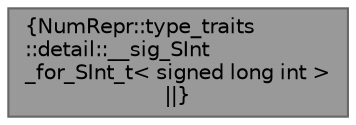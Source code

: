 digraph "NumRepr::type_traits::detail::__sig_SInt_for_SInt_t&lt; signed long int &gt;"
{
 // INTERACTIVE_SVG=YES
 // LATEX_PDF_SIZE
  bgcolor="transparent";
  edge [fontname=Helvetica,fontsize=10,labelfontname=Helvetica,labelfontsize=10];
  node [fontname=Helvetica,fontsize=10,shape=box,height=0.2,width=0.4];
  Node1 [label="{NumRepr::type_traits\l::detail::__sig_SInt\l_for_SInt_t\< signed long int \>\n||}",height=0.2,width=0.4,color="gray40", fillcolor="grey60", style="filled", fontcolor="black",tooltip=" "];
}
